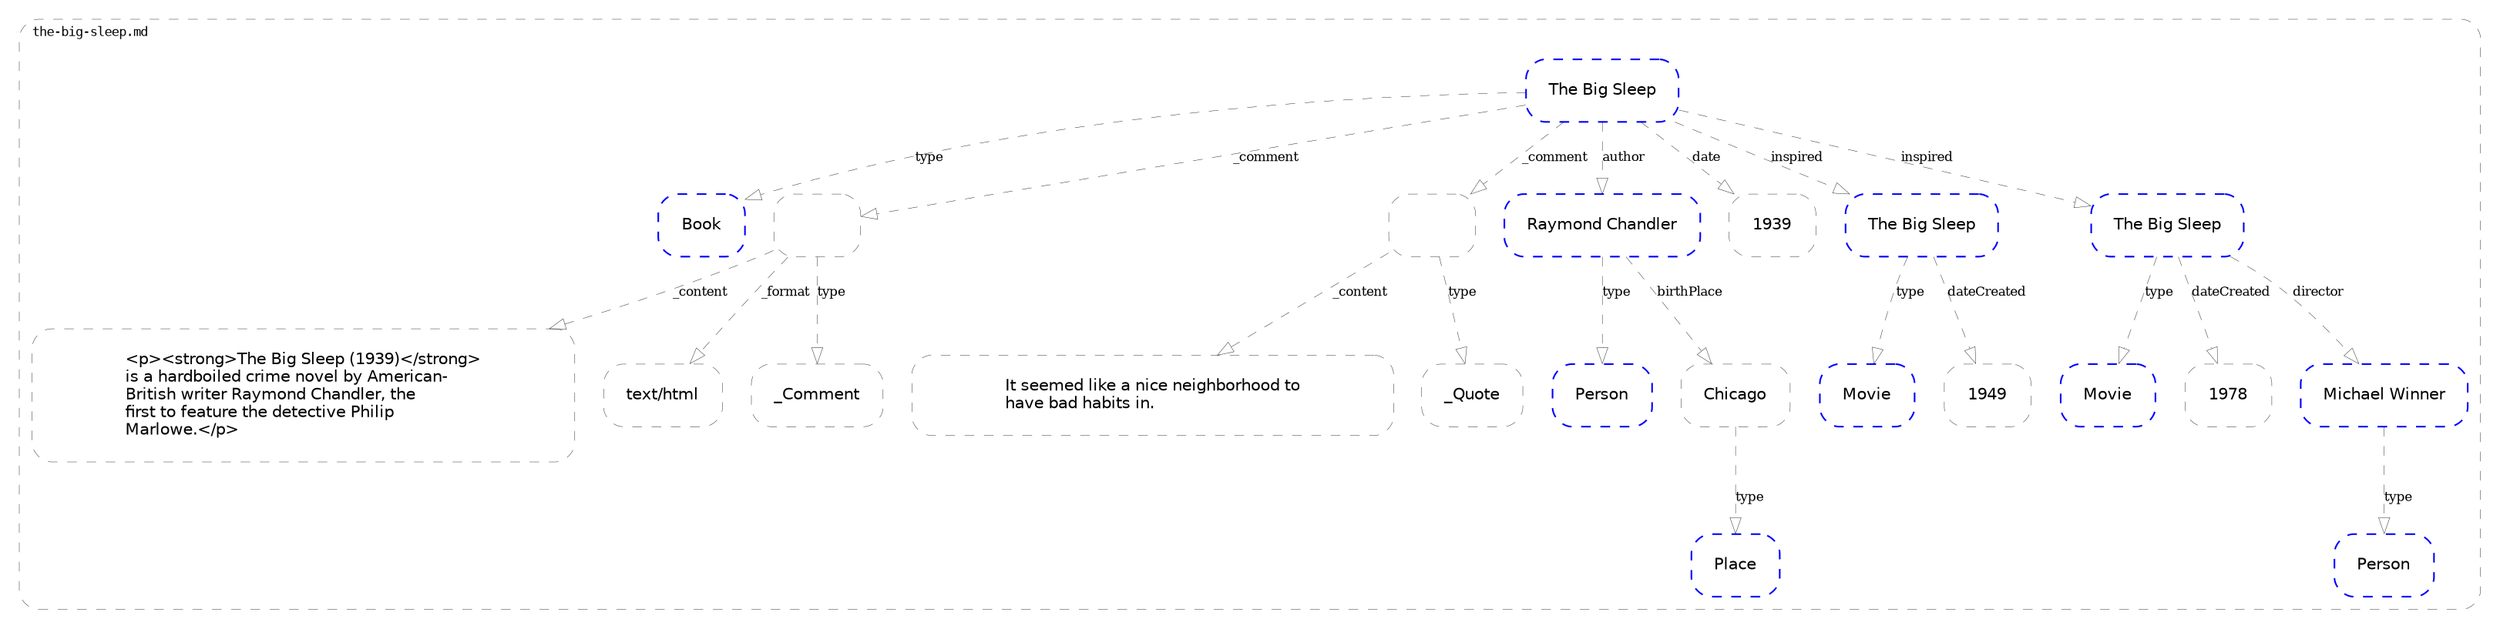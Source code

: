 digraph {
	layout="dot"
	graph [
		style="rounded,dashed"
		penwidth="0.2"
		labeljust="l"
		labelloc="t"
		fontname="Mono"
		fontsize="8"
	]
	node [
		fontname="DejaVu Sans"
		shape="rectangle"
		style="rounded,dashed"
		color="black"
		fontsize="10"
		margin="0.2"
		penwidth="0.2"
	]
	edge [
		style="dashed"
		fontsize="8"
		arrowhead="empty"
		penwidth="0.2"
	]
	subgraph cluster_the_big_sleep {
		label="the-big-sleep.md"
		n0 [
			label="The Big Sleep"
			href="http://www.wikidata.org/entity/Q1649862"
			tooltip="http://www.wikidata.org/entity/Q1649862"
			penwidth="1"
			color="blue"
		]
		n1 [
			label="Book"
			href="http://schema.org/Book"
			tooltip="http://schema.org/Book"
			color="blue"
			penwidth="1"
		]
		n2 [
			label=" "
		]
		n3 [
			label="<p><strong>The Big Sleep (1939)</strong>\lis a hardboiled crime novel by American-\lBritish writer Raymond Chandler, the\lfirst to feature the detective Philip\lMarlowe.</p>\l"
			margin="0.8,0.2"
		]
		n4 [
			label="text/html"
		]
		n5 [
			label="_Comment"
		]
		n6 [
			label=" "
		]
		n7 [
			label="It seemed like a nice neighborhood to\lhave bad habits in.\l"
			margin="0.8,0.2"
		]
		n8 [
			label="_Quote"
		]
		n9 [
			label="Raymond Chandler"
			href="https://www.wikidata.org/entity/Q180377"
			tooltip="https://www.wikidata.org/entity/Q180377"
			penwidth="1"
			color="blue"
		]
		n10 [
			label="Person"
			href="http://schema.org/Person"
			tooltip="http://schema.org/Person"
			color="blue"
			penwidth="1"
		]
		n11 [
			label="Chicago"
		]
		n12 [
			label="Place"
			href="http://schema.org/Place"
			tooltip="http://schema.org/Place"
			color="blue"
			penwidth="1"
		]
		n13 [
			label="1939"
		]
		n14 [
			label="The Big Sleep"
			href="http://www.wikidata.org/entity/Q1137931"
			tooltip="http://www.wikidata.org/entity/Q1137931"
			penwidth="1"
			color="blue"
		]
		n15 [
			label="Movie"
			href="http://schema.org/Movie"
			tooltip="http://schema.org/Movie"
			color="blue"
			penwidth="1"
		]
		n16 [
			label="1949"
		]
		n17 [
			label="The Big Sleep"
			href="http://www.wikidata.org/entity/Q2610883"
			tooltip="http://www.wikidata.org/entity/Q2610883"
			penwidth="1"
			color="blue"
		]
		n18 [
			label="Movie"
			href="http://schema.org/Movie"
			tooltip="http://schema.org/Movie"
			color="blue"
			penwidth="1"
		]
		n19 [
			label="1978"
		]
		n20 [
			label="Michael Winner"
			href="http://vocab.getty.edu/ulan/500293397"
			tooltip="http://vocab.getty.edu/ulan/500293397"
			penwidth="1"
			color="blue"
		]
		n21 [
			label="Person"
			href="http://schema.org/Person"
			tooltip="http://schema.org/Person"
			color="blue"
			penwidth="1"
		]
		n0 -> n1 [
			label="type"
			href="@type"
			tooltip="@type"
		]
		n0 -> n2 [
			label="_comment"
		]
		n2 -> n3 [
			label="_content"
		]
		n2 -> n4 [
			label="_format"
		]
		n2 -> n5 [
			label="type"
			href="@type"
			tooltip="@type"
		]
		n0 -> n6 [
			label="_comment"
		]
		n6 -> n7 [
			label="_content"
		]
		n6 -> n8 [
			label="type"
			href="@type"
			tooltip="@type"
		]
		n0 -> n9 [
			label="author"
			href="http://schema.org/author"
			tooltip="http://schema.org/author"
		]
		n9 -> n10 [
			label="type"
			href="@type"
			tooltip="@type"
		]
		n9 -> n11 [
			label="birthPlace"
			href="http://schema.org/birthPlace"
			tooltip="http://schema.org/birthPlace"
		]
		n11 -> n12 [
			label="type"
			href="@type"
			tooltip="@type"
		]
		n0 -> n13 [
			label="date"
			href="https://schema.org/dateCreated"
			tooltip="https://schema.org/dateCreated"
		]
		n0 -> n14 [
			label="inspired"
			href="https://schema.org/isBasedOn"
			tooltip="https://schema.org/isBasedOn"
		]
		n14 -> n15 [
			label="type"
			href="@type"
			tooltip="@type"
		]
		n14 -> n16 [
			label="dateCreated"
			href="http://schema.org/dateCreated"
			tooltip="http://schema.org/dateCreated"
		]
		n0 -> n17 [
			label="inspired"
			href="https://schema.org/isBasedOn"
			tooltip="https://schema.org/isBasedOn"
		]
		n17 -> n18 [
			label="type"
			href="@type"
			tooltip="@type"
		]
		n17 -> n19 [
			label="dateCreated"
			href="http://schema.org/dateCreated"
			tooltip="http://schema.org/dateCreated"
		]
		n17 -> n20 [
			label="director"
			href="http://schema.org/director"
			tooltip="http://schema.org/director"
		]
		n20 -> n21 [
			label="type"
			href="@type"
			tooltip="@type"
		]
	}
	
}

